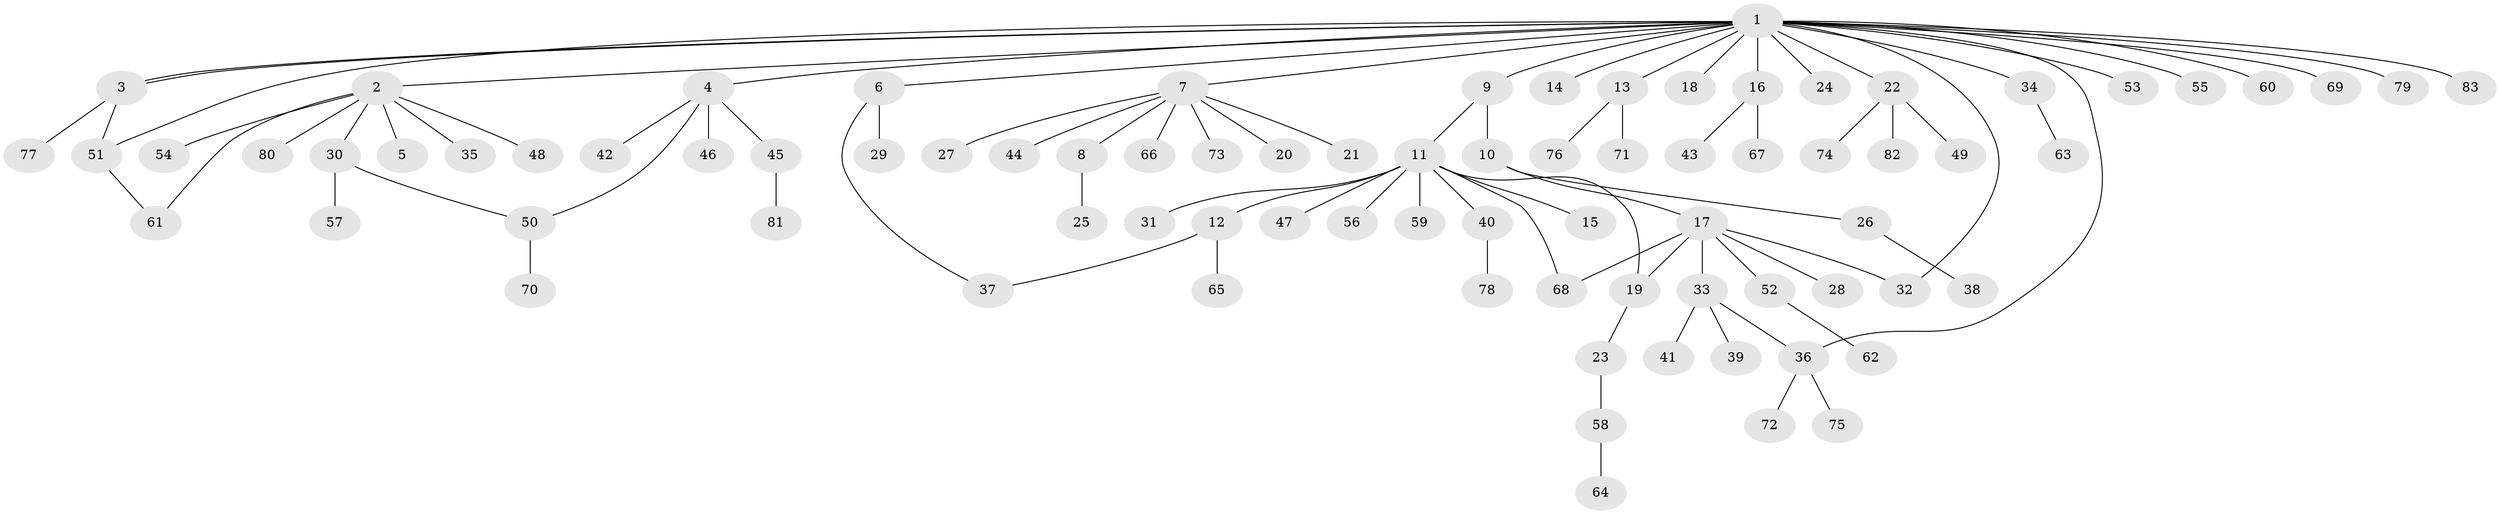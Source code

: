 // coarse degree distribution, {2: 0.23529411764705882, 5: 0.058823529411764705, 3: 0.029411764705882353, 1: 0.5882352941176471, 7: 0.029411764705882353, 18: 0.029411764705882353, 6: 0.029411764705882353}
// Generated by graph-tools (version 1.1) at 2025/36/03/04/25 23:36:58]
// undirected, 83 vertices, 91 edges
graph export_dot {
  node [color=gray90,style=filled];
  1;
  2;
  3;
  4;
  5;
  6;
  7;
  8;
  9;
  10;
  11;
  12;
  13;
  14;
  15;
  16;
  17;
  18;
  19;
  20;
  21;
  22;
  23;
  24;
  25;
  26;
  27;
  28;
  29;
  30;
  31;
  32;
  33;
  34;
  35;
  36;
  37;
  38;
  39;
  40;
  41;
  42;
  43;
  44;
  45;
  46;
  47;
  48;
  49;
  50;
  51;
  52;
  53;
  54;
  55;
  56;
  57;
  58;
  59;
  60;
  61;
  62;
  63;
  64;
  65;
  66;
  67;
  68;
  69;
  70;
  71;
  72;
  73;
  74;
  75;
  76;
  77;
  78;
  79;
  80;
  81;
  82;
  83;
  1 -- 2;
  1 -- 3;
  1 -- 3;
  1 -- 4;
  1 -- 6;
  1 -- 7;
  1 -- 9;
  1 -- 13;
  1 -- 14;
  1 -- 16;
  1 -- 18;
  1 -- 22;
  1 -- 24;
  1 -- 32;
  1 -- 34;
  1 -- 36;
  1 -- 51;
  1 -- 53;
  1 -- 55;
  1 -- 60;
  1 -- 69;
  1 -- 79;
  1 -- 83;
  2 -- 5;
  2 -- 30;
  2 -- 35;
  2 -- 48;
  2 -- 54;
  2 -- 61;
  2 -- 80;
  3 -- 51;
  3 -- 77;
  4 -- 42;
  4 -- 45;
  4 -- 46;
  4 -- 50;
  6 -- 29;
  6 -- 37;
  7 -- 8;
  7 -- 20;
  7 -- 21;
  7 -- 27;
  7 -- 44;
  7 -- 66;
  7 -- 73;
  8 -- 25;
  9 -- 10;
  9 -- 11;
  10 -- 17;
  10 -- 26;
  11 -- 12;
  11 -- 15;
  11 -- 19;
  11 -- 31;
  11 -- 40;
  11 -- 47;
  11 -- 56;
  11 -- 59;
  11 -- 68;
  12 -- 37;
  12 -- 65;
  13 -- 71;
  13 -- 76;
  16 -- 43;
  16 -- 67;
  17 -- 19;
  17 -- 28;
  17 -- 32;
  17 -- 33;
  17 -- 52;
  17 -- 68;
  19 -- 23;
  22 -- 49;
  22 -- 74;
  22 -- 82;
  23 -- 58;
  26 -- 38;
  30 -- 50;
  30 -- 57;
  33 -- 36;
  33 -- 39;
  33 -- 41;
  34 -- 63;
  36 -- 72;
  36 -- 75;
  40 -- 78;
  45 -- 81;
  50 -- 70;
  51 -- 61;
  52 -- 62;
  58 -- 64;
}
